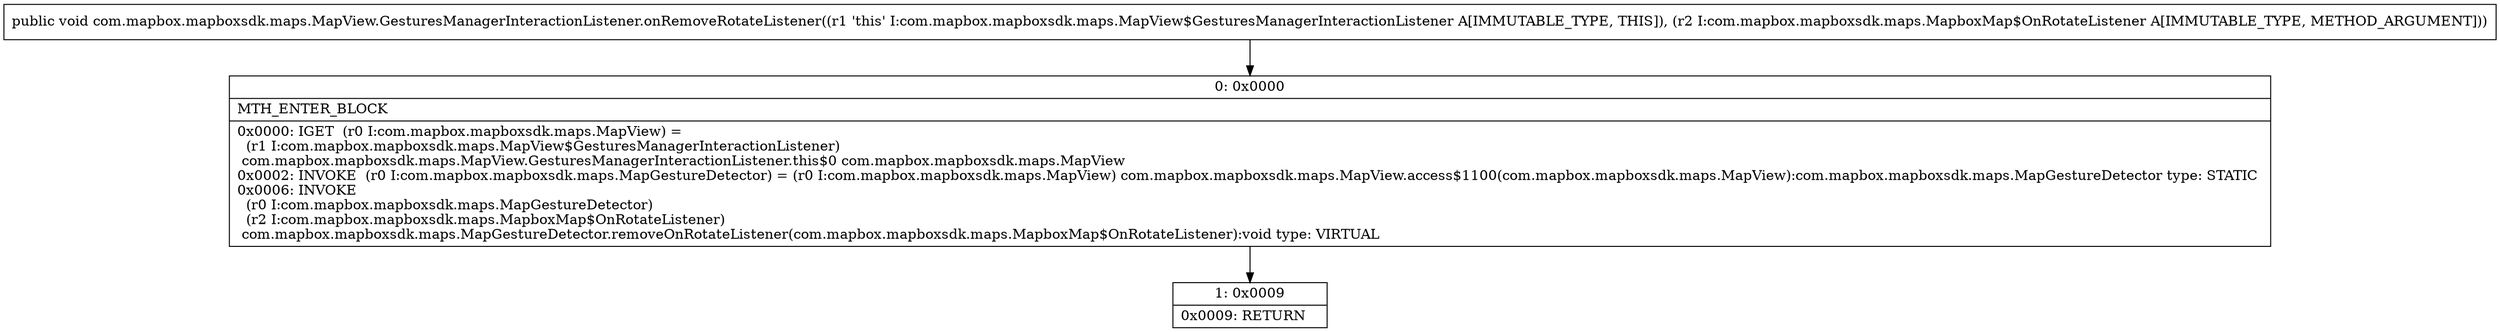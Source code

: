digraph "CFG forcom.mapbox.mapboxsdk.maps.MapView.GesturesManagerInteractionListener.onRemoveRotateListener(Lcom\/mapbox\/mapboxsdk\/maps\/MapboxMap$OnRotateListener;)V" {
Node_0 [shape=record,label="{0\:\ 0x0000|MTH_ENTER_BLOCK\l|0x0000: IGET  (r0 I:com.mapbox.mapboxsdk.maps.MapView) = \l  (r1 I:com.mapbox.mapboxsdk.maps.MapView$GesturesManagerInteractionListener)\l com.mapbox.mapboxsdk.maps.MapView.GesturesManagerInteractionListener.this$0 com.mapbox.mapboxsdk.maps.MapView \l0x0002: INVOKE  (r0 I:com.mapbox.mapboxsdk.maps.MapGestureDetector) = (r0 I:com.mapbox.mapboxsdk.maps.MapView) com.mapbox.mapboxsdk.maps.MapView.access$1100(com.mapbox.mapboxsdk.maps.MapView):com.mapbox.mapboxsdk.maps.MapGestureDetector type: STATIC \l0x0006: INVOKE  \l  (r0 I:com.mapbox.mapboxsdk.maps.MapGestureDetector)\l  (r2 I:com.mapbox.mapboxsdk.maps.MapboxMap$OnRotateListener)\l com.mapbox.mapboxsdk.maps.MapGestureDetector.removeOnRotateListener(com.mapbox.mapboxsdk.maps.MapboxMap$OnRotateListener):void type: VIRTUAL \l}"];
Node_1 [shape=record,label="{1\:\ 0x0009|0x0009: RETURN   \l}"];
MethodNode[shape=record,label="{public void com.mapbox.mapboxsdk.maps.MapView.GesturesManagerInteractionListener.onRemoveRotateListener((r1 'this' I:com.mapbox.mapboxsdk.maps.MapView$GesturesManagerInteractionListener A[IMMUTABLE_TYPE, THIS]), (r2 I:com.mapbox.mapboxsdk.maps.MapboxMap$OnRotateListener A[IMMUTABLE_TYPE, METHOD_ARGUMENT])) }"];
MethodNode -> Node_0;
Node_0 -> Node_1;
}

